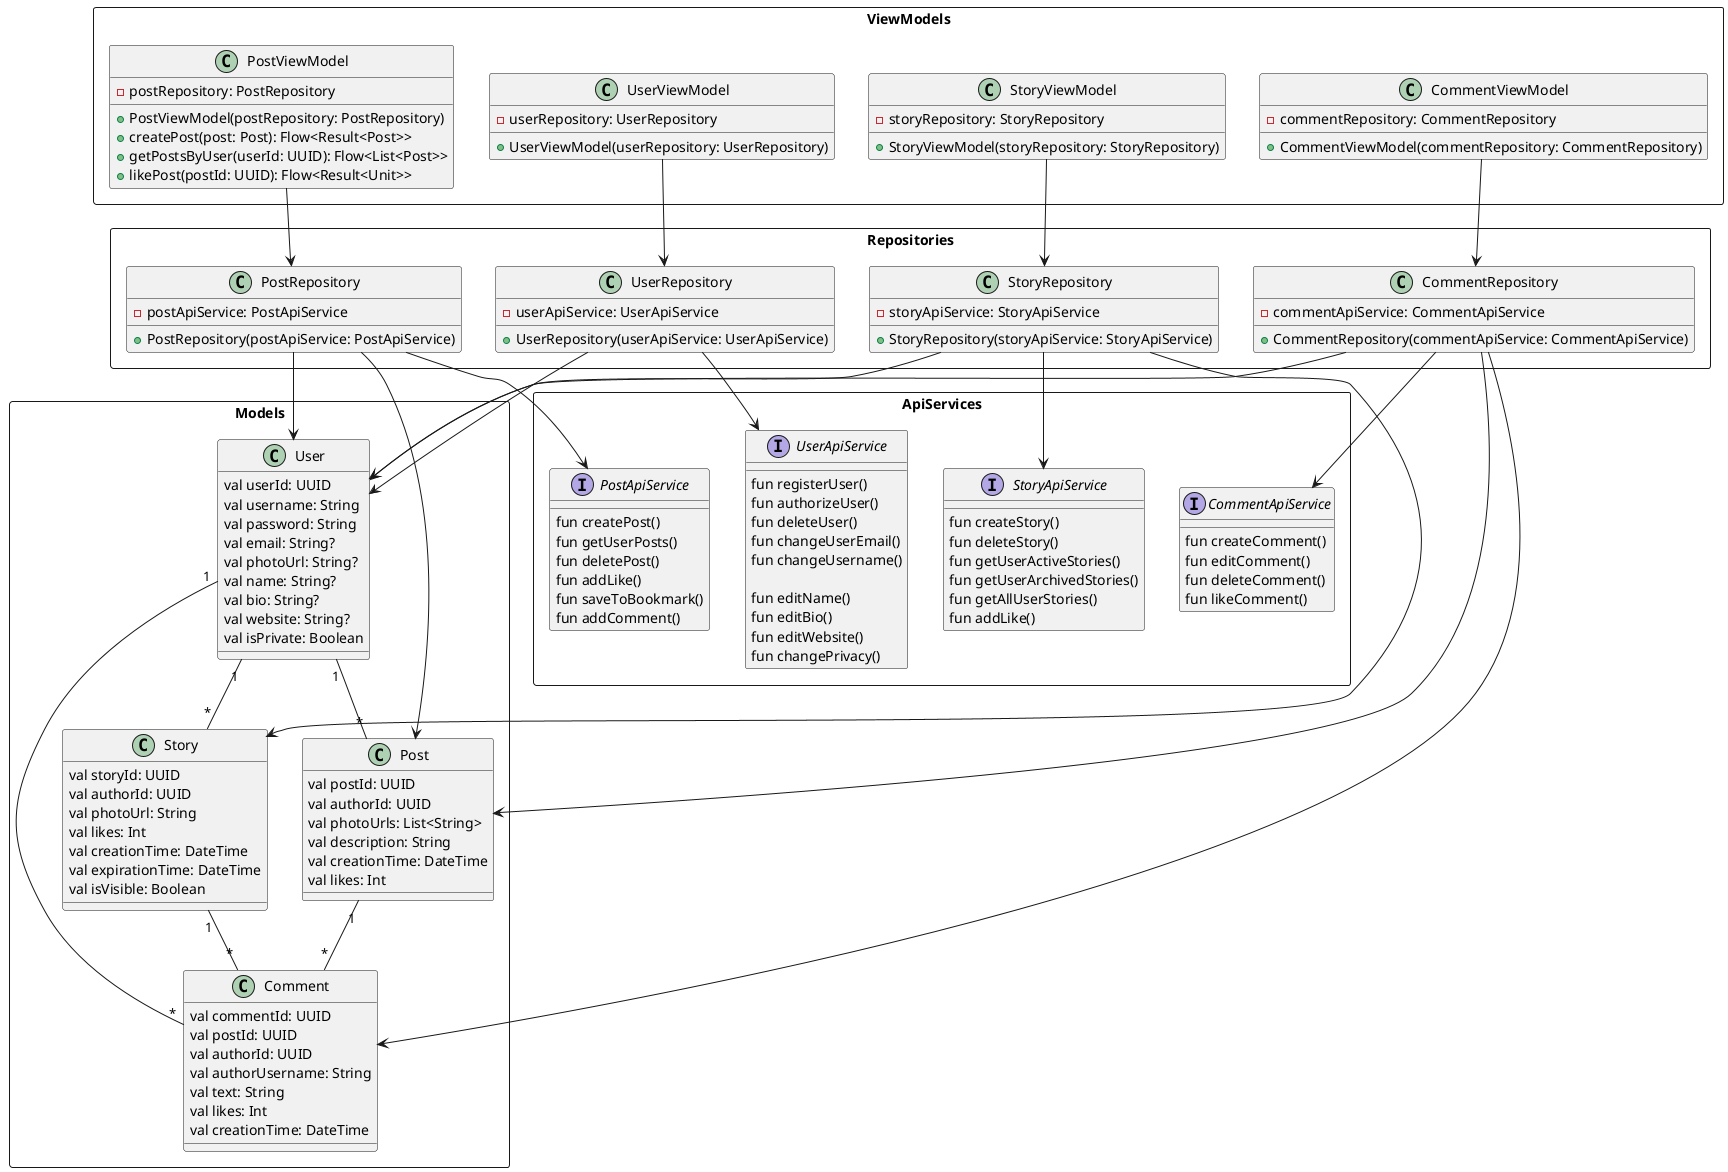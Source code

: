 @startuml
'https://plantuml.com/class-diagram

rectangle Models {
    class User {
        val userId: UUID
        val username: String
        val password: String
        val email: String?
        val photoUrl: String?
        val name: String?
        val bio: String?
        val website: String?
        val isPrivate: Boolean
    }

    class Post {
        val postId: UUID
        val authorId: UUID
        val photoUrls: List<String>
        val description: String
        val creationTime: DateTime
        val likes: Int
    }

    class Story {
        val storyId: UUID
        val authorId: UUID
        val photoUrl: String
        val likes: Int
        val creationTime: DateTime
        val expirationTime: DateTime
        val isVisible: Boolean
    }

    class Comment {
        val commentId: UUID
        val postId: UUID
        val authorId: UUID
        val authorUsername: String
        val text: String
        val likes: Int
        val creationTime: DateTime
    }
}

rectangle ApiServices {
    interface PostApiService {
        fun createPost()
        fun getUserPosts()
        fun deletePost()
        fun addLike()
        fun saveToBookmark()
        fun addComment()
    }

    interface StoryApiService {
        fun createStory()
        fun deleteStory()
        fun getUserActiveStories()
        fun getUserArchivedStories()
        fun getAllUserStories()
        fun addLike()
    }

    interface UserApiService {
        fun registerUser()
        fun authorizeUser()
        fun deleteUser()
        fun changeUserEmail()
        fun changeUsername()

        fun editName()
        fun editBio()
        fun editWebsite()
        fun changePrivacy()
    }

    interface CommentApiService {
        fun createComment()
        fun editComment()
        fun deleteComment()
        fun likeComment()
    }
}

rectangle Repositories {
    class PostRepository {
        - postApiService: PostApiService
        + PostRepository(postApiService: PostApiService)
    }

    class StoryRepository {
        - storyApiService: StoryApiService
        + StoryRepository(storyApiService: StoryApiService)
    }

    class UserRepository {
        - userApiService: UserApiService
        + UserRepository(userApiService: UserApiService)
    }

    class CommentRepository {
        - commentApiService: CommentApiService
        + CommentRepository(commentApiService: CommentApiService)
    }
}

rectangle ViewModels {
    class PostViewModel {
        - postRepository: PostRepository
        + PostViewModel(postRepository: PostRepository)
        + createPost(post: Post): Flow<Result<Post>>
        + getPostsByUser(userId: UUID): Flow<List<Post>>
        + likePost(postId: UUID): Flow<Result<Unit>>
    }

    class StoryViewModel {
        - storyRepository: StoryRepository
        + StoryViewModel(storyRepository: StoryRepository)
    }

    class UserViewModel {
        - userRepository: UserRepository
        + UserViewModel(userRepository: UserRepository)
    }

    class CommentViewModel {
        - commentRepository: CommentRepository
        + CommentViewModel(commentRepository: CommentRepository)
    }
}

User "1" -- "*" Post
User "1" -- "*" Story
User "1" -- "*" Comment

Post "1" -- "*" Comment
Story "1" -- "*" Comment

PostRepository --> PostApiService
StoryRepository --> StoryApiService
UserRepository --> UserApiService
CommentRepository --> CommentApiService

PostRepository --> Post
PostRepository --> User
StoryRepository --> Story
StoryRepository --> User
UserRepository --> User
CommentRepository --> Comment
CommentRepository --> User
CommentRepository --> Post

PostViewModel --> PostRepository
StoryViewModel --> StoryRepository
UserViewModel --> UserRepository
CommentViewModel --> CommentRepository

@enduml